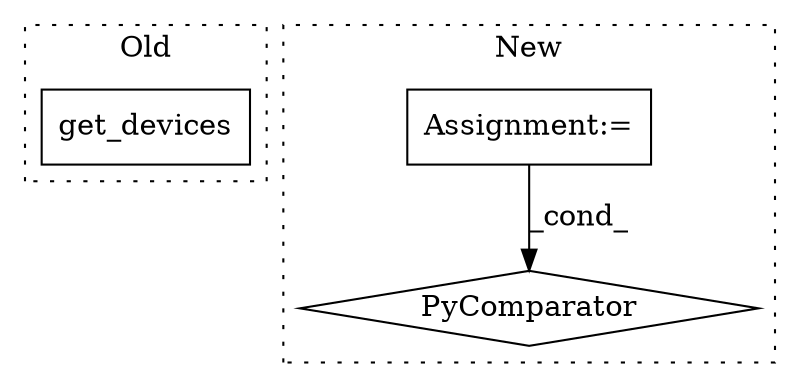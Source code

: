 digraph G {
subgraph cluster0 {
1 [label="get_devices" a="32" s="2374,2397" l="12,1" shape="box"];
label = "Old";
style="dotted";
}
subgraph cluster1 {
2 [label="PyComparator" a="113" s="894" l="43" shape="diamond"];
3 [label="Assignment:=" a="7" s="894" l="43" shape="box"];
label = "New";
style="dotted";
}
3 -> 2 [label="_cond_"];
}